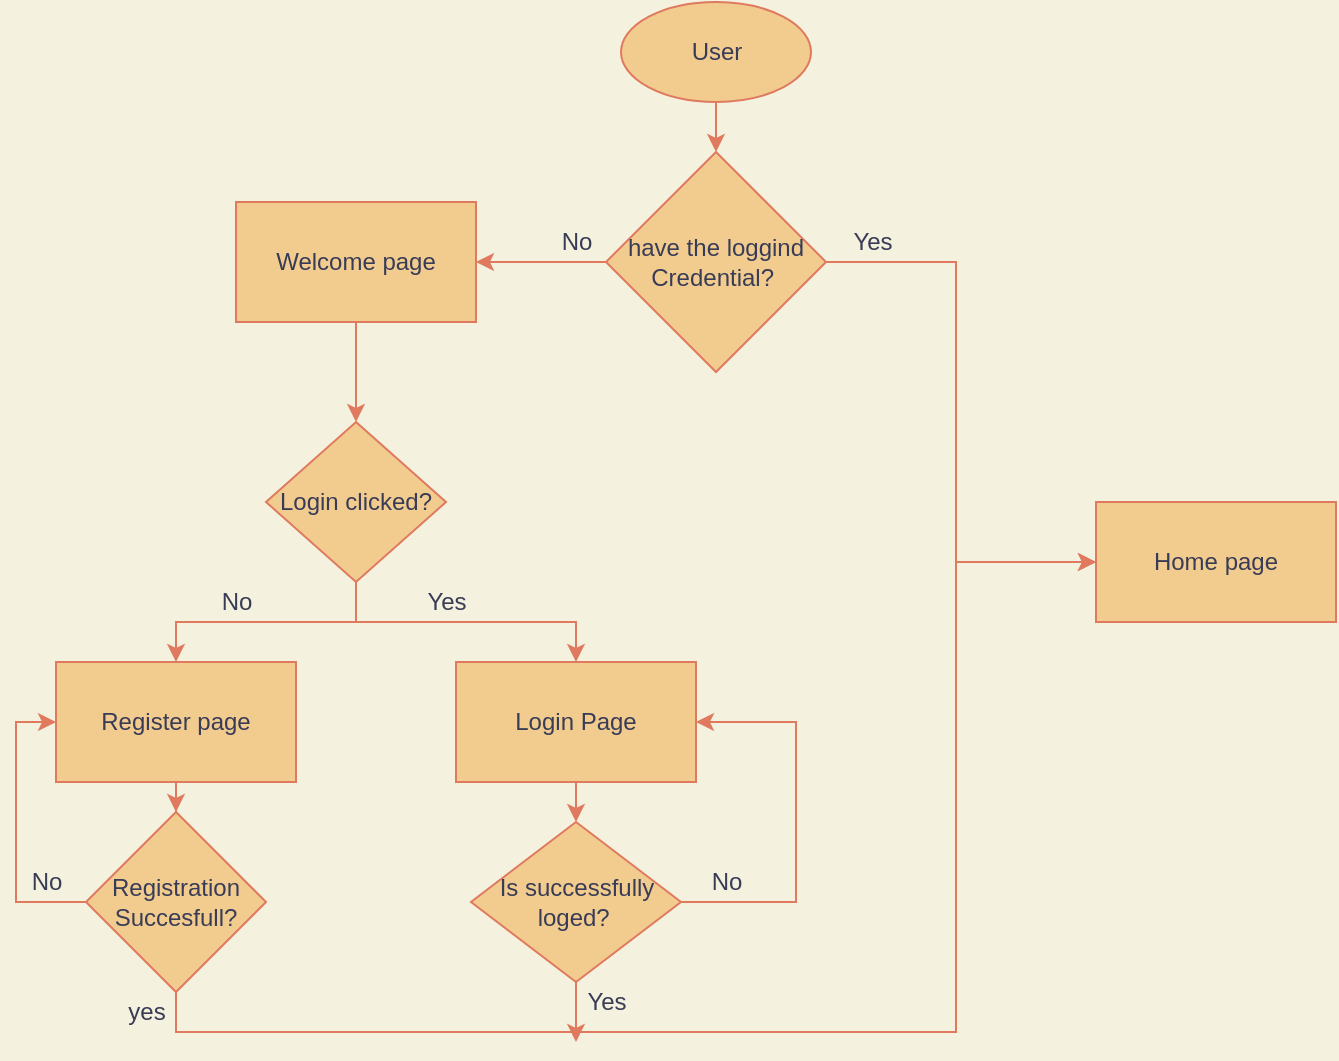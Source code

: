 <mxfile>
    <diagram id="q0pYhbCOgRVCxrIjT_xp" name="flowChart">
        <mxGraphModel dx="908" dy="575" grid="1" gridSize="10" guides="1" tooltips="1" connect="1" arrows="1" fold="1" page="1" pageScale="1" pageWidth="850" pageHeight="1100" background="#F4F1DE" math="0" shadow="0">
            <root>
                <mxCell id="0"/>
                <mxCell id="1" parent="0"/>
                <mxCell id="10" value="" style="edgeStyle=orthogonalEdgeStyle;rounded=0;orthogonalLoop=1;jettySize=auto;html=1;labelBackgroundColor=#F4F1DE;strokeColor=#E07A5F;fontColor=#393C56;" edge="1" parent="1" source="2" target="3">
                    <mxGeometry relative="1" as="geometry"/>
                </mxCell>
                <mxCell id="2" value="User" style="ellipse;whiteSpace=wrap;html=1;fillColor=#F2CC8F;strokeColor=#E07A5F;fontColor=#393C56;" parent="1" vertex="1">
                    <mxGeometry x="362.5" y="10" width="95" height="50" as="geometry"/>
                </mxCell>
                <mxCell id="8" value="" style="edgeStyle=orthogonalEdgeStyle;rounded=0;orthogonalLoop=1;jettySize=auto;html=1;labelBackgroundColor=#F4F1DE;strokeColor=#E07A5F;fontColor=#393C56;" edge="1" parent="1" source="3" target="7">
                    <mxGeometry relative="1" as="geometry"/>
                </mxCell>
                <mxCell id="5DaQOj_4B5hNuedUCV_i-21" style="edgeStyle=orthogonalEdgeStyle;rounded=0;orthogonalLoop=1;jettySize=auto;html=1;exitX=1;exitY=0.5;exitDx=0;exitDy=0;entryX=0;entryY=0.5;entryDx=0;entryDy=0;labelBackgroundColor=#F4F1DE;strokeColor=#E07A5F;fontColor=#393C56;" edge="1" parent="1" source="3" target="4">
                    <mxGeometry relative="1" as="geometry">
                        <Array as="points">
                            <mxPoint x="530" y="140"/>
                            <mxPoint x="530" y="290"/>
                        </Array>
                    </mxGeometry>
                </mxCell>
                <mxCell id="3" value="have the loggind Credential?&amp;nbsp;" style="rhombus;whiteSpace=wrap;html=1;fillColor=#F2CC8F;strokeColor=#E07A5F;fontColor=#393C56;" vertex="1" parent="1">
                    <mxGeometry x="355" y="85" width="110" height="110" as="geometry"/>
                </mxCell>
                <mxCell id="4" value="Home page" style="whiteSpace=wrap;html=1;fillColor=#F2CC8F;strokeColor=#E07A5F;fontColor=#393C56;" vertex="1" parent="1">
                    <mxGeometry x="600" y="260" width="120" height="60" as="geometry"/>
                </mxCell>
                <mxCell id="6" value="Yes" style="text;html=1;align=center;verticalAlign=middle;resizable=0;points=[];autosize=1;strokeColor=none;fontColor=#393C56;" vertex="1" parent="1">
                    <mxGeometry x="473" y="120" width="30" height="20" as="geometry"/>
                </mxCell>
                <mxCell id="12" value="" style="edgeStyle=orthogonalEdgeStyle;rounded=0;orthogonalLoop=1;jettySize=auto;html=1;labelBackgroundColor=#F4F1DE;strokeColor=#E07A5F;fontColor=#393C56;" edge="1" parent="1" source="7" target="11">
                    <mxGeometry relative="1" as="geometry"/>
                </mxCell>
                <mxCell id="7" value="Welcome page" style="whiteSpace=wrap;html=1;fillColor=#F2CC8F;strokeColor=#E07A5F;fontColor=#393C56;" vertex="1" parent="1">
                    <mxGeometry x="170" y="110" width="120" height="60" as="geometry"/>
                </mxCell>
                <mxCell id="9" value="No" style="text;html=1;align=center;verticalAlign=middle;resizable=0;points=[];autosize=1;strokeColor=none;fontColor=#393C56;" vertex="1" parent="1">
                    <mxGeometry x="325" y="120" width="30" height="20" as="geometry"/>
                </mxCell>
                <mxCell id="14" value="" style="edgeStyle=orthogonalEdgeStyle;rounded=0;orthogonalLoop=1;jettySize=auto;html=1;exitX=0.5;exitY=1;exitDx=0;exitDy=0;labelBackgroundColor=#F4F1DE;strokeColor=#E07A5F;fontColor=#393C56;" edge="1" parent="1" source="11" target="13">
                    <mxGeometry relative="1" as="geometry"/>
                </mxCell>
                <mxCell id="05yLbrMcovLJtdeDx0sc-16" value="" style="edgeStyle=orthogonalEdgeStyle;rounded=0;orthogonalLoop=1;jettySize=auto;html=1;labelBackgroundColor=#F4F1DE;strokeColor=#E07A5F;fontColor=#393C56;" edge="1" parent="1" source="11" target="05yLbrMcovLJtdeDx0sc-15">
                    <mxGeometry relative="1" as="geometry"/>
                </mxCell>
                <mxCell id="11" value="Login clicked?" style="rhombus;whiteSpace=wrap;html=1;fillColor=#F2CC8F;strokeColor=#E07A5F;fontColor=#393C56;" vertex="1" parent="1">
                    <mxGeometry x="185" y="220" width="90" height="80" as="geometry"/>
                </mxCell>
                <mxCell id="5DaQOj_4B5hNuedUCV_i-15" style="edgeStyle=orthogonalEdgeStyle;rounded=0;orthogonalLoop=1;jettySize=auto;html=1;exitX=0.5;exitY=1;exitDx=0;exitDy=0;entryX=0.5;entryY=0;entryDx=0;entryDy=0;labelBackgroundColor=#F4F1DE;strokeColor=#E07A5F;fontColor=#393C56;" edge="1" parent="1" source="13" target="eeVlxVGBMVqwxjBzxcrC-19">
                    <mxGeometry relative="1" as="geometry"/>
                </mxCell>
                <mxCell id="13" value="Login Page" style="whiteSpace=wrap;html=1;fillColor=#F2CC8F;strokeColor=#E07A5F;fontColor=#393C56;" vertex="1" parent="1">
                    <mxGeometry x="280" y="340" width="120" height="60" as="geometry"/>
                </mxCell>
                <mxCell id="15" value="Yes" style="text;html=1;align=center;verticalAlign=middle;resizable=0;points=[];autosize=1;strokeColor=none;fontColor=#393C56;" vertex="1" parent="1">
                    <mxGeometry x="260" y="300" width="30" height="20" as="geometry"/>
                </mxCell>
                <mxCell id="GXaSIbU1FZ4rfARC9MyY-18" value="" style="edgeStyle=orthogonalEdgeStyle;rounded=0;orthogonalLoop=1;jettySize=auto;html=1;labelBackgroundColor=#F4F1DE;strokeColor=#E07A5F;fontColor=#393C56;" edge="1" parent="1" source="05yLbrMcovLJtdeDx0sc-15" target="GXaSIbU1FZ4rfARC9MyY-17">
                    <mxGeometry relative="1" as="geometry"/>
                </mxCell>
                <mxCell id="05yLbrMcovLJtdeDx0sc-15" value="Register page" style="whiteSpace=wrap;html=1;fillColor=#F2CC8F;strokeColor=#E07A5F;fontColor=#393C56;" vertex="1" parent="1">
                    <mxGeometry x="80" y="340" width="120" height="60" as="geometry"/>
                </mxCell>
                <mxCell id="05yLbrMcovLJtdeDx0sc-17" value="No" style="text;html=1;align=center;verticalAlign=middle;resizable=0;points=[];autosize=1;strokeColor=none;fontColor=#393C56;" vertex="1" parent="1">
                    <mxGeometry x="155" y="300" width="30" height="20" as="geometry"/>
                </mxCell>
                <mxCell id="5DaQOj_4B5hNuedUCV_i-16" style="edgeStyle=orthogonalEdgeStyle;rounded=0;orthogonalLoop=1;jettySize=auto;html=1;exitX=1;exitY=0.5;exitDx=0;exitDy=0;entryX=1;entryY=0.5;entryDx=0;entryDy=0;labelBackgroundColor=#F4F1DE;strokeColor=#E07A5F;fontColor=#393C56;" edge="1" parent="1" source="eeVlxVGBMVqwxjBzxcrC-19" target="13">
                    <mxGeometry relative="1" as="geometry">
                        <Array as="points">
                            <mxPoint x="450" y="460"/>
                            <mxPoint x="450" y="370"/>
                        </Array>
                    </mxGeometry>
                </mxCell>
                <mxCell id="5DaQOj_4B5hNuedUCV_i-20" style="edgeStyle=orthogonalEdgeStyle;rounded=0;orthogonalLoop=1;jettySize=auto;html=1;exitX=0.5;exitY=1;exitDx=0;exitDy=0;labelBackgroundColor=#F4F1DE;strokeColor=#E07A5F;fontColor=#393C56;" edge="1" parent="1" source="eeVlxVGBMVqwxjBzxcrC-19">
                    <mxGeometry relative="1" as="geometry">
                        <mxPoint x="340" y="530" as="targetPoint"/>
                    </mxGeometry>
                </mxCell>
                <mxCell id="eeVlxVGBMVqwxjBzxcrC-19" value="Is successfully loged?&amp;nbsp;" style="rhombus;whiteSpace=wrap;html=1;fillColor=#F2CC8F;strokeColor=#E07A5F;fontColor=#393C56;" vertex="1" parent="1">
                    <mxGeometry x="287.5" y="420" width="105" height="80" as="geometry"/>
                </mxCell>
                <mxCell id="GXaSIbU1FZ4rfARC9MyY-19" style="edgeStyle=orthogonalEdgeStyle;rounded=0;orthogonalLoop=1;jettySize=auto;html=1;exitX=0;exitY=0.5;exitDx=0;exitDy=0;entryX=0;entryY=0.5;entryDx=0;entryDy=0;labelBackgroundColor=#F4F1DE;strokeColor=#E07A5F;fontColor=#393C56;" edge="1" parent="1" source="GXaSIbU1FZ4rfARC9MyY-17" target="05yLbrMcovLJtdeDx0sc-15">
                    <mxGeometry relative="1" as="geometry"/>
                </mxCell>
                <mxCell id="5DaQOj_4B5hNuedUCV_i-18" style="edgeStyle=orthogonalEdgeStyle;rounded=0;orthogonalLoop=1;jettySize=auto;html=1;exitX=0.5;exitY=1;exitDx=0;exitDy=0;entryX=0;entryY=0.5;entryDx=0;entryDy=0;labelBackgroundColor=#F4F1DE;strokeColor=#E07A5F;fontColor=#393C56;" edge="1" parent="1" source="GXaSIbU1FZ4rfARC9MyY-17" target="4">
                    <mxGeometry relative="1" as="geometry">
                        <Array as="points">
                            <mxPoint x="140" y="525"/>
                            <mxPoint x="530" y="525"/>
                            <mxPoint x="530" y="290"/>
                        </Array>
                    </mxGeometry>
                </mxCell>
                <mxCell id="GXaSIbU1FZ4rfARC9MyY-17" value="Registration&lt;br&gt;Succesfull?" style="rhombus;whiteSpace=wrap;html=1;fillColor=#F2CC8F;strokeColor=#E07A5F;fontColor=#393C56;" vertex="1" parent="1">
                    <mxGeometry x="95" y="415" width="90" height="90" as="geometry"/>
                </mxCell>
                <mxCell id="GXaSIbU1FZ4rfARC9MyY-20" value="No" style="text;html=1;align=center;verticalAlign=middle;resizable=0;points=[];autosize=1;strokeColor=none;fontColor=#393C56;" vertex="1" parent="1">
                    <mxGeometry x="60" y="440" width="30" height="20" as="geometry"/>
                </mxCell>
                <mxCell id="GXaSIbU1FZ4rfARC9MyY-22" value="yes" style="text;html=1;align=center;verticalAlign=middle;resizable=0;points=[];autosize=1;strokeColor=none;fontColor=#393C56;" vertex="1" parent="1">
                    <mxGeometry x="110" y="505" width="30" height="20" as="geometry"/>
                </mxCell>
                <mxCell id="eeVlxVGBMVqwxjBzxcrC-21" value="Yes" style="text;html=1;align=center;verticalAlign=middle;resizable=0;points=[];autosize=1;strokeColor=none;fontColor=#393C56;" vertex="1" parent="1">
                    <mxGeometry x="340" y="500" width="30" height="20" as="geometry"/>
                </mxCell>
                <mxCell id="5DaQOj_4B5hNuedUCV_i-17" value="No" style="text;html=1;align=center;verticalAlign=middle;resizable=0;points=[];autosize=1;strokeColor=none;fontColor=#393C56;" vertex="1" parent="1">
                    <mxGeometry x="400" y="440" width="30" height="20" as="geometry"/>
                </mxCell>
            </root>
        </mxGraphModel>
    </diagram>
    <diagram id="G3IsFuQx762CIW0WiS6a" name="Page-2">
        <mxGraphModel dx="908" dy="575" grid="1" gridSize="10" guides="1" tooltips="1" connect="1" arrows="1" fold="1" page="1" pageScale="1" pageWidth="850" pageHeight="1100" background="#F4F1DE" math="0" shadow="0">
            <root>
                <mxCell id="eQjjeZO19NA7GSJIMFAE-0"/>
                <mxCell id="eQjjeZO19NA7GSJIMFAE-1" parent="eQjjeZO19NA7GSJIMFAE-0"/>
                <mxCell id="OKNcm-kvmDMQyIZAt5VD-3" style="edgeStyle=orthogonalEdgeStyle;rounded=0;orthogonalLoop=1;jettySize=auto;html=1;labelBackgroundColor=#F4F1DE;strokeColor=#E07A5F;fontColor=#393C56;" edge="1" parent="eQjjeZO19NA7GSJIMFAE-1" source="OKNcm-kvmDMQyIZAt5VD-0" target="OKNcm-kvmDMQyIZAt5VD-1">
                    <mxGeometry relative="1" as="geometry"/>
                </mxCell>
                <mxCell id="OKNcm-kvmDMQyIZAt5VD-4" style="edgeStyle=orthogonalEdgeStyle;rounded=0;orthogonalLoop=1;jettySize=auto;html=1;entryX=0.577;entryY=-0.05;entryDx=0;entryDy=0;entryPerimeter=0;labelBackgroundColor=#F4F1DE;strokeColor=#E07A5F;fontColor=#393C56;" edge="1" parent="eQjjeZO19NA7GSJIMFAE-1" source="OKNcm-kvmDMQyIZAt5VD-0" target="OKNcm-kvmDMQyIZAt5VD-2">
                    <mxGeometry relative="1" as="geometry"/>
                </mxCell>
                <mxCell id="OKNcm-kvmDMQyIZAt5VD-0" value="&lt;u&gt;Welcome&lt;/u&gt;&lt;br&gt;&lt;br&gt;Sign up and Sign in" style="rounded=1;whiteSpace=wrap;html=1;fillColor=#F2CC8F;strokeColor=#E07A5F;fontColor=#393C56;" vertex="1" parent="eQjjeZO19NA7GSJIMFAE-1">
                    <mxGeometry x="370" y="60" width="120" height="60" as="geometry"/>
                </mxCell>
                <mxCell id="OKNcm-kvmDMQyIZAt5VD-11" style="edgeStyle=orthogonalEdgeStyle;rounded=0;orthogonalLoop=1;jettySize=auto;html=1;labelBackgroundColor=#F4F1DE;strokeColor=#E07A5F;fontColor=#393C56;" edge="1" parent="eQjjeZO19NA7GSJIMFAE-1" source="OKNcm-kvmDMQyIZAt5VD-1">
                    <mxGeometry relative="1" as="geometry">
                        <mxPoint x="300" y="290" as="targetPoint"/>
                    </mxGeometry>
                </mxCell>
                <mxCell id="OKNcm-kvmDMQyIZAt5VD-1" value="&lt;u&gt;Sign up form&lt;/u&gt;" style="rounded=1;whiteSpace=wrap;html=1;fillColor=#F2CC8F;strokeColor=#E07A5F;fontColor=#393C56;" vertex="1" parent="eQjjeZO19NA7GSJIMFAE-1">
                    <mxGeometry x="240" y="160" width="120" height="60" as="geometry"/>
                </mxCell>
                <mxCell id="OKNcm-kvmDMQyIZAt5VD-8" style="edgeStyle=orthogonalEdgeStyle;rounded=0;orthogonalLoop=1;jettySize=auto;html=1;entryX=0.5;entryY=0;entryDx=0;entryDy=0;labelBackgroundColor=#F4F1DE;strokeColor=#E07A5F;fontColor=#393C56;" edge="1" parent="eQjjeZO19NA7GSJIMFAE-1" source="OKNcm-kvmDMQyIZAt5VD-2" target="OKNcm-kvmDMQyIZAt5VD-5">
                    <mxGeometry relative="1" as="geometry"/>
                </mxCell>
                <mxCell id="OKNcm-kvmDMQyIZAt5VD-2" value="&lt;u&gt;Login form&lt;/u&gt;" style="rounded=1;whiteSpace=wrap;html=1;fillColor=#F2CC8F;strokeColor=#E07A5F;fontColor=#393C56;" vertex="1" parent="eQjjeZO19NA7GSJIMFAE-1">
                    <mxGeometry x="500" y="160" width="120" height="60" as="geometry"/>
                </mxCell>
                <mxCell id="OKNcm-kvmDMQyIZAt5VD-9" style="edgeStyle=orthogonalEdgeStyle;rounded=0;orthogonalLoop=1;jettySize=auto;html=1;entryX=-0.021;entryY=0.444;entryDx=0;entryDy=0;entryPerimeter=0;labelBackgroundColor=#F4F1DE;strokeColor=#E07A5F;fontColor=#393C56;" edge="1" parent="eQjjeZO19NA7GSJIMFAE-1" source="OKNcm-kvmDMQyIZAt5VD-5" target="OKNcm-kvmDMQyIZAt5VD-7">
                    <mxGeometry relative="1" as="geometry"/>
                </mxCell>
                <mxCell id="U_h5zcTb4qyq2AIon8Hc-3" style="edgeStyle=orthogonalEdgeStyle;rounded=0;orthogonalLoop=1;jettySize=auto;html=1;entryX=0;entryY=0.5;entryDx=0;entryDy=0;labelBackgroundColor=#F4F1DE;strokeColor=#E07A5F;fontColor=#393C56;" edge="1" parent="eQjjeZO19NA7GSJIMFAE-1" target="U_h5zcTb4qyq2AIon8Hc-2">
                    <mxGeometry relative="1" as="geometry">
                        <Array as="points">
                            <mxPoint x="630" y="280"/>
                            <mxPoint x="630" y="200"/>
                            <mxPoint x="830" y="200"/>
                            <mxPoint x="830" y="230"/>
                        </Array>
                        <mxPoint x="730" y="190" as="targetPoint"/>
                        <mxPoint x="620" y="280" as="sourcePoint"/>
                    </mxGeometry>
                </mxCell>
                <mxCell id="QbKXmJh18ktAHE_9HtAl-1" style="edgeStyle=orthogonalEdgeStyle;rounded=0;orthogonalLoop=1;jettySize=auto;html=1;entryX=1;entryY=0;entryDx=0;entryDy=0;labelBackgroundColor=#F4F1DE;strokeColor=#E07A5F;fontColor=#393C56;" edge="1" parent="eQjjeZO19NA7GSJIMFAE-1" source="OKNcm-kvmDMQyIZAt5VD-5" target="QbKXmJh18ktAHE_9HtAl-0">
                    <mxGeometry relative="1" as="geometry">
                        <Array as="points">
                            <mxPoint x="565" y="370"/>
                            <mxPoint x="370" y="370"/>
                        </Array>
                    </mxGeometry>
                </mxCell>
                <mxCell id="OKNcm-kvmDMQyIZAt5VD-5" value="&lt;b&gt;Dashboard&lt;/b&gt;&lt;br&gt;navigation bar&lt;br&gt;Search bar&lt;br&gt;bodim cards&lt;br&gt;Add bordim button" style="rounded=1;whiteSpace=wrap;html=1;fillColor=#F2CC8F;strokeColor=#E07A5F;fontColor=#393C56;" vertex="1" parent="eQjjeZO19NA7GSJIMFAE-1">
                    <mxGeometry x="500" y="271" width="130" height="79" as="geometry"/>
                </mxCell>
                <mxCell id="OKNcm-kvmDMQyIZAt5VD-6" value="&lt;b&gt;&lt;u&gt;default page for a bodima&lt;/u&gt;&lt;br&gt;&lt;/b&gt;&lt;br&gt;bodim contacts&lt;br&gt;more pics&lt;br&gt;ratings(comments etc)&lt;br&gt;add comments&lt;br&gt;Owner contacts&lt;br&gt;advance neede&lt;br&gt;expected fee&lt;br&gt;description" style="rounded=1;whiteSpace=wrap;html=1;fillColor=#F2CC8F;strokeColor=#E07A5F;fontColor=#393C56;" vertex="1" parent="eQjjeZO19NA7GSJIMFAE-1">
                    <mxGeometry x="440" y="400" width="190" height="150" as="geometry"/>
                </mxCell>
                <mxCell id="U_h5zcTb4qyq2AIon8Hc-0" style="edgeStyle=orthogonalEdgeStyle;rounded=0;orthogonalLoop=1;jettySize=auto;html=1;labelBackgroundColor=#F4F1DE;strokeColor=#E07A5F;fontColor=#393C56;" edge="1" parent="eQjjeZO19NA7GSJIMFAE-1" source="OKNcm-kvmDMQyIZAt5VD-7">
                    <mxGeometry relative="1" as="geometry">
                        <mxPoint x="631" y="498" as="targetPoint"/>
                        <Array as="points">
                            <mxPoint x="765" y="498"/>
                        </Array>
                    </mxGeometry>
                </mxCell>
                <mxCell id="OKNcm-kvmDMQyIZAt5VD-7" value="&lt;u&gt;&lt;b&gt;bodim card&lt;/b&gt;&lt;/u&gt;&lt;br&gt;navigation bar&lt;br&gt;basic information&lt;br&gt;no_of students&lt;br&gt;gents |ladies&lt;br&gt;where??&lt;br&gt;one pic&lt;br&gt;no of toilets&lt;br&gt;ratings summary&lt;br&gt;more info button" style="rounded=1;whiteSpace=wrap;html=1;fillColor=#F2CC8F;strokeColor=#E07A5F;fontColor=#393C56;" vertex="1" parent="eQjjeZO19NA7GSJIMFAE-1">
                    <mxGeometry x="690" y="270" width="150" height="140" as="geometry"/>
                </mxCell>
                <mxCell id="OKNcm-kvmDMQyIZAt5VD-13" style="edgeStyle=orthogonalEdgeStyle;rounded=0;orthogonalLoop=1;jettySize=auto;html=1;entryX=0;entryY=0.5;entryDx=0;entryDy=0;labelBackgroundColor=#F4F1DE;strokeColor=#E07A5F;fontColor=#393C56;" edge="1" parent="eQjjeZO19NA7GSJIMFAE-1" source="OKNcm-kvmDMQyIZAt5VD-12" target="OKNcm-kvmDMQyIZAt5VD-2">
                    <mxGeometry relative="1" as="geometry"/>
                </mxCell>
                <mxCell id="OKNcm-kvmDMQyIZAt5VD-12" value="Verification" style="rounded=1;whiteSpace=wrap;html=1;fillColor=#F2CC8F;strokeColor=#E07A5F;fontColor=#393C56;" vertex="1" parent="eQjjeZO19NA7GSJIMFAE-1">
                    <mxGeometry x="240" y="290" width="120" height="60" as="geometry"/>
                </mxCell>
                <mxCell id="U_h5zcTb4qyq2AIon8Hc-2" value="&lt;b&gt;Add bordim form&lt;/b&gt;&lt;br&gt;bodim place name&lt;br&gt;photos&amp;nbsp;&lt;br&gt;location&lt;br&gt;contacts details&lt;br&gt;bodim fee&lt;br&gt;bordim details&amp;nbsp;&lt;br&gt;specifications&amp;nbsp;&lt;br&gt;&lt;br&gt;" style="rounded=1;whiteSpace=wrap;html=1;fillColor=#F2CC8F;strokeColor=#E07A5F;fontColor=#393C56;" vertex="1" parent="eQjjeZO19NA7GSJIMFAE-1">
                    <mxGeometry x="860" y="160" width="130" height="140" as="geometry"/>
                </mxCell>
                <mxCell id="QbKXmJh18ktAHE_9HtAl-0" value="&lt;u&gt;User profile&lt;/u&gt;" style="rounded=1;whiteSpace=wrap;html=1;fillColor=#F2CC8F;strokeColor=#E07A5F;fontColor=#393C56;" vertex="1" parent="eQjjeZO19NA7GSJIMFAE-1">
                    <mxGeometry x="250" y="410" width="120" height="60" as="geometry"/>
                </mxCell>
            </root>
        </mxGraphModel>
    </diagram>
    <diagram id="A3YTiiWzhbUl7AKHLU-L" name="AddPostPage">
        <mxGraphModel grid="1" gridSize="10" guides="1" tooltips="1" connect="1" arrows="1" page="1" fold="1" pageScale="1" pageWidth="827" pageHeight="1169" math="0" shadow="0">
            <root>
                <mxCell id="1F8w91tE7g5cAaTQqBNI-0"/>
                <mxCell id="1F8w91tE7g5cAaTQqBNI-1" parent="1F8w91tE7g5cAaTQqBNI-0"/>
                <mxCell id="b7I5BNEHWspJyJIoPjnp-0" value="" style="verticalLabelPosition=bottom;verticalAlign=top;html=1;shadow=0;dashed=0;strokeWidth=1;shape=mxgraph.android.phone2;strokeColor=#c0c0c0;" vertex="1" parent="1F8w91tE7g5cAaTQqBNI-1">
                    <mxGeometry x="300" y="70" width="200" height="390" as="geometry"/>
                </mxCell>
                <mxCell id="b7I5BNEHWspJyJIoPjnp-2" value="" style="strokeWidth=1;html=1;shadow=0;dashed=0;shape=mxgraph.android.action_bar;fillColor=#1A1A1A;strokeColor=#c0c0c0;strokeWidth=2;fontColor=#FFFFFF;" vertex="1" parent="1F8w91tE7g5cAaTQqBNI-1">
                    <mxGeometry x="307.5" y="120" width="185" height="30" as="geometry"/>
                </mxCell>
                <mxCell id="CVWdJmxr0JnB9zOQutXy-1" value="" style="strokeWidth=1;html=1;shadow=0;dashed=0;shape=mxgraph.android.statusBar;align=center;fillColor=#000000;strokeColor=#ffffff;fontColor=#ffffff;fontSize=10;" vertex="1" parent="1F8w91tE7g5cAaTQqBNI-1">
                    <mxGeometry x="307.5" y="104.18" width="183.57" height="15.825" as="geometry"/>
                </mxCell>
                <mxCell id="CVWdJmxr0JnB9zOQutXy-4" value="" style="strokeWidth=1;html=1;shadow=0;dashed=0;shape=mxgraph.android.rrect;rSize=0;fillColor=#eeeeee;strokeColor=none;" vertex="1" parent="1F8w91tE7g5cAaTQqBNI-1">
                    <mxGeometry x="308.07" y="395" width="185" height="30" as="geometry"/>
                </mxCell>
                <mxCell id="CVWdJmxr0JnB9zOQutXy-5" value="Home" style="strokeWidth=1;html=1;shadow=0;dashed=0;shape=mxgraph.android.anchor;fontStyle=1;fontColor=#666666;" vertex="1" parent="CVWdJmxr0JnB9zOQutXy-4">
                    <mxGeometry width="46.25" height="30" as="geometry"/>
                </mxCell>
                <mxCell id="CVWdJmxr0JnB9zOQutXy-8" value="" style="strokeWidth=1;html=1;shadow=0;dashed=0;shape=mxgraph.android.anchor;fontStyle=1;fontColor=#666666;" vertex="1" parent="CVWdJmxr0JnB9zOQutXy-4">
                    <mxGeometry x="92.5" width="46.25" height="30" as="geometry"/>
                </mxCell>
                <mxCell id="CVWdJmxr0JnB9zOQutXy-9" value="Profile" style="strokeWidth=1;html=1;shadow=0;dashed=0;shape=mxgraph.android.anchor;fontStyle=1;fontColor=#666666;" vertex="1" parent="CVWdJmxr0JnB9zOQutXy-4">
                    <mxGeometry x="138.75" width="46.25" height="30" as="geometry"/>
                </mxCell>
                <mxCell id="CVWdJmxr0JnB9zOQutXy-10" value="" style="shape=line;strokeColor=#666666;direction=south;" vertex="1" parent="CVWdJmxr0JnB9zOQutXy-4">
                    <mxGeometry x="50" y="5" width="81.5" height="20" as="geometry"/>
                </mxCell>
                <mxCell id="b7I5BNEHWspJyJIoPjnp-10" value="" style="html=1;strokeWidth=1;shadow=0;dashed=0;shape=mxgraph.ios7.misc.travel;fillColor=#FF9501;strokeColor=none;buttonText=;strokeColor2=#222222;fontColor=#222222;fontSize=8;verticalLabelPosition=bottom;verticalAlign=top;align=center;" vertex="1" parent="1F8w91tE7g5cAaTQqBNI-1">
                    <mxGeometry x="100" y="135" width="15" height="15" as="geometry"/>
                </mxCell>
                <mxCell id="b7I5BNEHWspJyJIoPjnp-11" value="" style="html=1;strokeWidth=1;shadow=0;dashed=0;shape=mxgraph.ios7.misc.vpn;fillColor=#007AFF;strokeColor=none;buttonText=;strokeColor2=#222222;fontColor=#222222;fontSize=8;verticalLabelPosition=bottom;verticalAlign=top;align=center;" vertex="1" parent="1F8w91tE7g5cAaTQqBNI-1">
                    <mxGeometry x="123" y="135" width="15" height="15" as="geometry"/>
                </mxCell>
                <mxCell id="b7I5BNEHWspJyJIoPjnp-12" value="" style="html=1;strokeWidth=1;shadow=0;dashed=0;shape=mxgraph.ios7.misc.wifi;fillColor=#007AFF;strokeColor=none;buttonText=;strokeColor2=#222222;fontColor=#222222;fontSize=8;verticalLabelPosition=bottom;verticalAlign=top;align=center;" vertex="1" parent="1F8w91tE7g5cAaTQqBNI-1">
                    <mxGeometry x="150" y="135" width="15" height="15" as="geometry"/>
                </mxCell>
            </root>
        </mxGraphModel>
    </diagram>
    <diagram id="xdYLjTr2qFSAvqirmTtr" name="mongodb_database">
        <mxGraphModel dx="908" dy="575" grid="1" gridSize="10" guides="1" tooltips="1" connect="1" arrows="1" fold="1" page="1" pageScale="1" pageWidth="827" pageHeight="1169" background="#F4F1DE" math="0" shadow="0">
            <root>
                <mxCell id="xH7o9LRCJBnV9tw6vB_Q-0"/>
                <mxCell id="xH7o9LRCJBnV9tw6vB_Q-1" parent="xH7o9LRCJBnV9tw6vB_Q-0"/>
                <mxCell id="3XBfLTswSFKNz-K9X422-0" value="Bodim" style="swimlane;fontStyle=0;childLayout=stackLayout;horizontal=1;startSize=26;fillColor=none;horizontalStack=0;resizeParent=1;resizeParentMax=0;resizeLast=0;collapsible=1;marginBottom=0;strokeColor=#E07A5F;fontColor=#393C56;rounded=1;" vertex="1" parent="xH7o9LRCJBnV9tw6vB_Q-1">
                    <mxGeometry x="560" y="120" width="140" height="182" as="geometry">
                        <mxRectangle x="560" y="120" width="70" height="26" as="alternateBounds"/>
                    </mxGeometry>
                </mxCell>
                <mxCell id="3XBfLTswSFKNz-K9X422-2" value="id" style="text;strokeColor=none;fillColor=none;align=left;verticalAlign=top;spacingLeft=4;spacingRight=4;overflow=hidden;rotatable=0;points=[[0,0.5],[1,0.5]];portConstraint=eastwest;fontColor=#393C56;rounded=1;" vertex="1" parent="3XBfLTswSFKNz-K9X422-0">
                    <mxGeometry y="26" width="140" height="26" as="geometry"/>
                </mxCell>
                <mxCell id="3XBfLTswSFKNz-K9X422-3" value="Name" style="text;strokeColor=none;fillColor=none;align=left;verticalAlign=top;spacingLeft=4;spacingRight=4;overflow=hidden;rotatable=0;points=[[0,0.5],[1,0.5]];portConstraint=eastwest;fontColor=#393C56;rounded=1;" vertex="1" parent="3XBfLTswSFKNz-K9X422-0">
                    <mxGeometry y="52" width="140" height="26" as="geometry"/>
                </mxCell>
                <mxCell id="2kuEF_K9-dPDF0whMsmX-0" value="location" style="text;strokeColor=none;fillColor=none;align=left;verticalAlign=top;spacingLeft=4;spacingRight=4;overflow=hidden;rotatable=0;points=[[0,0.5],[1,0.5]];portConstraint=eastwest;fontColor=#393C56;rounded=1;" vertex="1" parent="3XBfLTswSFKNz-K9X422-0">
                    <mxGeometry y="78" width="140" height="26" as="geometry"/>
                </mxCell>
                <mxCell id="PQbOs33VdHvhZBcCPTUW-1" value="contact" style="text;strokeColor=none;fillColor=none;align=left;verticalAlign=top;spacingLeft=4;spacingRight=4;overflow=hidden;rotatable=0;points=[[0,0.5],[1,0.5]];portConstraint=eastwest;fontColor=#393C56;rounded=1;" vertex="1" parent="3XBfLTswSFKNz-K9X422-0">
                    <mxGeometry y="104" width="140" height="26" as="geometry"/>
                </mxCell>
                <mxCell id="PQbOs33VdHvhZBcCPTUW-2" value="fee" style="text;strokeColor=none;fillColor=none;align=left;verticalAlign=top;spacingLeft=4;spacingRight=4;overflow=hidden;rotatable=0;points=[[0,0.5],[1,0.5]];portConstraint=eastwest;fontColor=#393C56;rounded=1;" vertex="1" parent="3XBfLTswSFKNz-K9X422-0">
                    <mxGeometry y="130" width="140" height="26" as="geometry"/>
                </mxCell>
                <mxCell id="Tr2Y3TOWo_lXkxNRc5fr-0" value="Photos" style="text;strokeColor=none;fillColor=none;align=left;verticalAlign=top;spacingLeft=4;spacingRight=4;overflow=hidden;rotatable=0;points=[[0,0.5],[1,0.5]];portConstraint=eastwest;fontColor=#393C56;rounded=1;" vertex="1" parent="3XBfLTswSFKNz-K9X422-0">
                    <mxGeometry y="156" width="140" height="26" as="geometry"/>
                </mxCell>
                <mxCell id="xH7o9LRCJBnV9tw6vB_Q-3" value="User" style="swimlane;fontStyle=0;childLayout=stackLayout;horizontal=1;startSize=26;horizontalStack=0;resizeParent=1;resizeParentMax=0;resizeLast=0;collapsible=1;marginBottom=0;fillColor=#F2CC8F;strokeColor=#E07A5F;fontColor=#393C56;rounded=1;" vertex="1" parent="xH7o9LRCJBnV9tw6vB_Q-1">
                    <mxGeometry x="120" y="120" width="140" height="156" as="geometry"/>
                </mxCell>
                <mxCell id="xH7o9LRCJBnV9tw6vB_Q-9" value="user id (Object ID)" style="text;strokeColor=none;fillColor=none;align=left;verticalAlign=top;spacingLeft=4;spacingRight=4;overflow=hidden;rotatable=0;points=[[0,0.5],[1,0.5]];portConstraint=eastwest;fontColor=#393C56;rounded=1;" vertex="1" parent="xH7o9LRCJBnV9tw6vB_Q-3">
                    <mxGeometry y="26" width="140" height="26" as="geometry"/>
                </mxCell>
                <mxCell id="xH7o9LRCJBnV9tw6vB_Q-4" value="Display Name" style="text;strokeColor=none;fillColor=none;align=left;verticalAlign=top;spacingLeft=4;spacingRight=4;overflow=hidden;rotatable=0;points=[[0,0.5],[1,0.5]];portConstraint=eastwest;fontColor=#393C56;rounded=1;" vertex="1" parent="xH7o9LRCJBnV9tw6vB_Q-3">
                    <mxGeometry y="52" width="140" height="26" as="geometry"/>
                </mxCell>
                <mxCell id="xH7o9LRCJBnV9tw6vB_Q-6" value="email" style="text;strokeColor=none;fillColor=none;align=left;verticalAlign=top;spacingLeft=4;spacingRight=4;overflow=hidden;rotatable=0;points=[[0,0.5],[1,0.5]];portConstraint=eastwest;fontColor=#393C56;rounded=1;" vertex="1" parent="xH7o9LRCJBnV9tw6vB_Q-3">
                    <mxGeometry y="78" width="140" height="26" as="geometry"/>
                </mxCell>
                <mxCell id="GnBDJm9XizuP5dvmLj9H-1" value="password" style="text;strokeColor=none;fillColor=none;align=left;verticalAlign=top;spacingLeft=4;spacingRight=4;overflow=hidden;rotatable=0;points=[[0,0.5],[1,0.5]];portConstraint=eastwest;fontColor=#393C56;rounded=1;" vertex="1" parent="xH7o9LRCJBnV9tw6vB_Q-3">
                    <mxGeometry y="104" width="140" height="26" as="geometry"/>
                </mxCell>
                <mxCell id="xH7o9LRCJBnV9tw6vB_Q-20" value="profile_picture" style="text;strokeColor=none;fillColor=none;align=left;verticalAlign=top;spacingLeft=4;spacingRight=4;overflow=hidden;rotatable=0;points=[[0,0.5],[1,0.5]];portConstraint=eastwest;fontColor=#393C56;rounded=1;" vertex="1" parent="xH7o9LRCJBnV9tw6vB_Q-3">
                    <mxGeometry y="130" width="140" height="26" as="geometry"/>
                </mxCell>
                <mxCell id="xH7o9LRCJBnV9tw6vB_Q-13" value="Post(feedback)" style="swimlane;fontStyle=0;childLayout=stackLayout;horizontal=1;startSize=26;horizontalStack=0;resizeParent=1;resizeParentMax=0;resizeLast=0;collapsible=1;marginBottom=0;fillColor=#F2CC8F;strokeColor=#E07A5F;fontColor=#393C56;rounded=1;" vertex="1" parent="xH7o9LRCJBnV9tw6vB_Q-1">
                    <mxGeometry x="320" y="120" width="140" height="156" as="geometry"/>
                </mxCell>
                <mxCell id="xH7o9LRCJBnV9tw6vB_Q-14" value="Post id" style="text;strokeColor=none;fillColor=none;align=left;verticalAlign=top;spacingLeft=4;spacingRight=4;overflow=hidden;rotatable=0;points=[[0,0.5],[1,0.5]];portConstraint=eastwest;fontColor=#393C56;rounded=1;" vertex="1" parent="xH7o9LRCJBnV9tw6vB_Q-13">
                    <mxGeometry y="26" width="140" height="26" as="geometry"/>
                </mxCell>
                <mxCell id="xH7o9LRCJBnV9tw6vB_Q-15" value="user id" style="text;strokeColor=none;fillColor=none;align=left;verticalAlign=top;spacingLeft=4;spacingRight=4;overflow=hidden;rotatable=0;points=[[0,0.5],[1,0.5]];portConstraint=eastwest;fontColor=#393C56;rounded=1;" vertex="1" parent="xH7o9LRCJBnV9tw6vB_Q-13">
                    <mxGeometry y="52" width="140" height="26" as="geometry"/>
                </mxCell>
                <mxCell id="xH7o9LRCJBnV9tw6vB_Q-16" value="bodim id" style="text;strokeColor=none;fillColor=none;align=left;verticalAlign=top;spacingLeft=4;spacingRight=4;overflow=hidden;rotatable=0;points=[[0,0.5],[1,0.5]];portConstraint=eastwest;fontColor=#393C56;rounded=1;" vertex="1" parent="xH7o9LRCJBnV9tw6vB_Q-13">
                    <mxGeometry y="78" width="140" height="26" as="geometry"/>
                </mxCell>
                <mxCell id="YsUQGUYQmgo-U6DQCz4E-0" value="comment" style="text;strokeColor=none;fillColor=none;align=left;verticalAlign=top;spacingLeft=4;spacingRight=4;overflow=hidden;rotatable=0;points=[[0,0.5],[1,0.5]];portConstraint=eastwest;fontColor=#393C56;rounded=1;" vertex="1" parent="xH7o9LRCJBnV9tw6vB_Q-13">
                    <mxGeometry y="104" width="140" height="26" as="geometry"/>
                </mxCell>
                <mxCell id="YsUQGUYQmgo-U6DQCz4E-1" value="rating star (no of stars)" style="text;strokeColor=none;fillColor=none;align=left;verticalAlign=top;spacingLeft=4;spacingRight=4;overflow=hidden;rotatable=0;points=[[0,0.5],[1,0.5]];portConstraint=eastwest;fontColor=#393C56;rounded=1;" vertex="1" parent="xH7o9LRCJBnV9tw6vB_Q-13">
                    <mxGeometry y="130" width="140" height="26" as="geometry"/>
                </mxCell>
                <mxCell id="xH7o9LRCJBnV9tw6vB_Q-18" style="edgeStyle=orthogonalEdgeStyle;orthogonalLoop=1;jettySize=auto;html=1;entryX=0;entryY=0.5;entryDx=0;entryDy=0;strokeColor=#E07A5F;fontColor=#393C56;labelBackgroundColor=#F4F1DE;" edge="1" parent="xH7o9LRCJBnV9tw6vB_Q-1" source="xH7o9LRCJBnV9tw6vB_Q-9" target="xH7o9LRCJBnV9tw6vB_Q-15">
                    <mxGeometry relative="1" as="geometry"/>
                </mxCell>
                <mxCell id="GnBDJm9XizuP5dvmLj9H-0" style="edgeStyle=orthogonalEdgeStyle;orthogonalLoop=1;jettySize=auto;html=1;exitX=0;exitY=0.5;exitDx=0;exitDy=0;entryX=0.997;entryY=0.792;entryDx=0;entryDy=0;entryPerimeter=0;strokeColor=#E07A5F;fontColor=#393C56;labelBackgroundColor=#F4F1DE;" edge="1" parent="xH7o9LRCJBnV9tw6vB_Q-1" source="3XBfLTswSFKNz-K9X422-2" target="xH7o9LRCJBnV9tw6vB_Q-16">
                    <mxGeometry relative="1" as="geometry"/>
                </mxCell>
                <mxCell id="GnBDJm9XizuP5dvmLj9H-3" style="edgeStyle=orthogonalEdgeStyle;orthogonalLoop=1;jettySize=auto;html=1;exitX=0.5;exitY=1;exitDx=0;exitDy=0;entryX=0.5;entryY=0;entryDx=0;entryDy=0;strokeColor=#E07A5F;fontColor=#393C56;labelBackgroundColor=#F4F1DE;" edge="1" parent="xH7o9LRCJBnV9tw6vB_Q-1" source="GnBDJm9XizuP5dvmLj9H-2" target="xH7o9LRCJBnV9tw6vB_Q-3">
                    <mxGeometry relative="1" as="geometry"/>
                </mxCell>
                <mxCell id="GnBDJm9XizuP5dvmLj9H-4" style="edgeStyle=orthogonalEdgeStyle;orthogonalLoop=1;jettySize=auto;html=1;exitX=0.5;exitY=1;exitDx=0;exitDy=0;entryX=0.671;entryY=-0.019;entryDx=0;entryDy=0;entryPerimeter=0;strokeColor=#E07A5F;fontColor=#393C56;labelBackgroundColor=#F4F1DE;" edge="1" parent="xH7o9LRCJBnV9tw6vB_Q-1" source="GnBDJm9XizuP5dvmLj9H-2" target="xH7o9LRCJBnV9tw6vB_Q-13">
                    <mxGeometry relative="1" as="geometry"/>
                </mxCell>
                <mxCell id="GnBDJm9XizuP5dvmLj9H-5" style="edgeStyle=orthogonalEdgeStyle;orthogonalLoop=1;jettySize=auto;html=1;exitX=0.5;exitY=1;exitDx=0;exitDy=0;entryX=0.554;entryY=-0.01;entryDx=0;entryDy=0;entryPerimeter=0;strokeColor=#E07A5F;fontColor=#393C56;labelBackgroundColor=#F4F1DE;" edge="1" parent="xH7o9LRCJBnV9tw6vB_Q-1" source="GnBDJm9XizuP5dvmLj9H-2" target="3XBfLTswSFKNz-K9X422-0">
                    <mxGeometry relative="1" as="geometry"/>
                </mxCell>
                <mxCell id="GnBDJm9XizuP5dvmLj9H-2" value="" style="shape=datastore;whiteSpace=wrap;html=1;fillColor=#F2CC8F;strokeColor=#E07A5F;fontColor=#393C56;rounded=1;" vertex="1" parent="xH7o9LRCJBnV9tw6vB_Q-1">
                    <mxGeometry x="384" y="10" width="60" height="60" as="geometry"/>
                </mxCell>
            </root>
        </mxGraphModel>
    </diagram>
</mxfile>